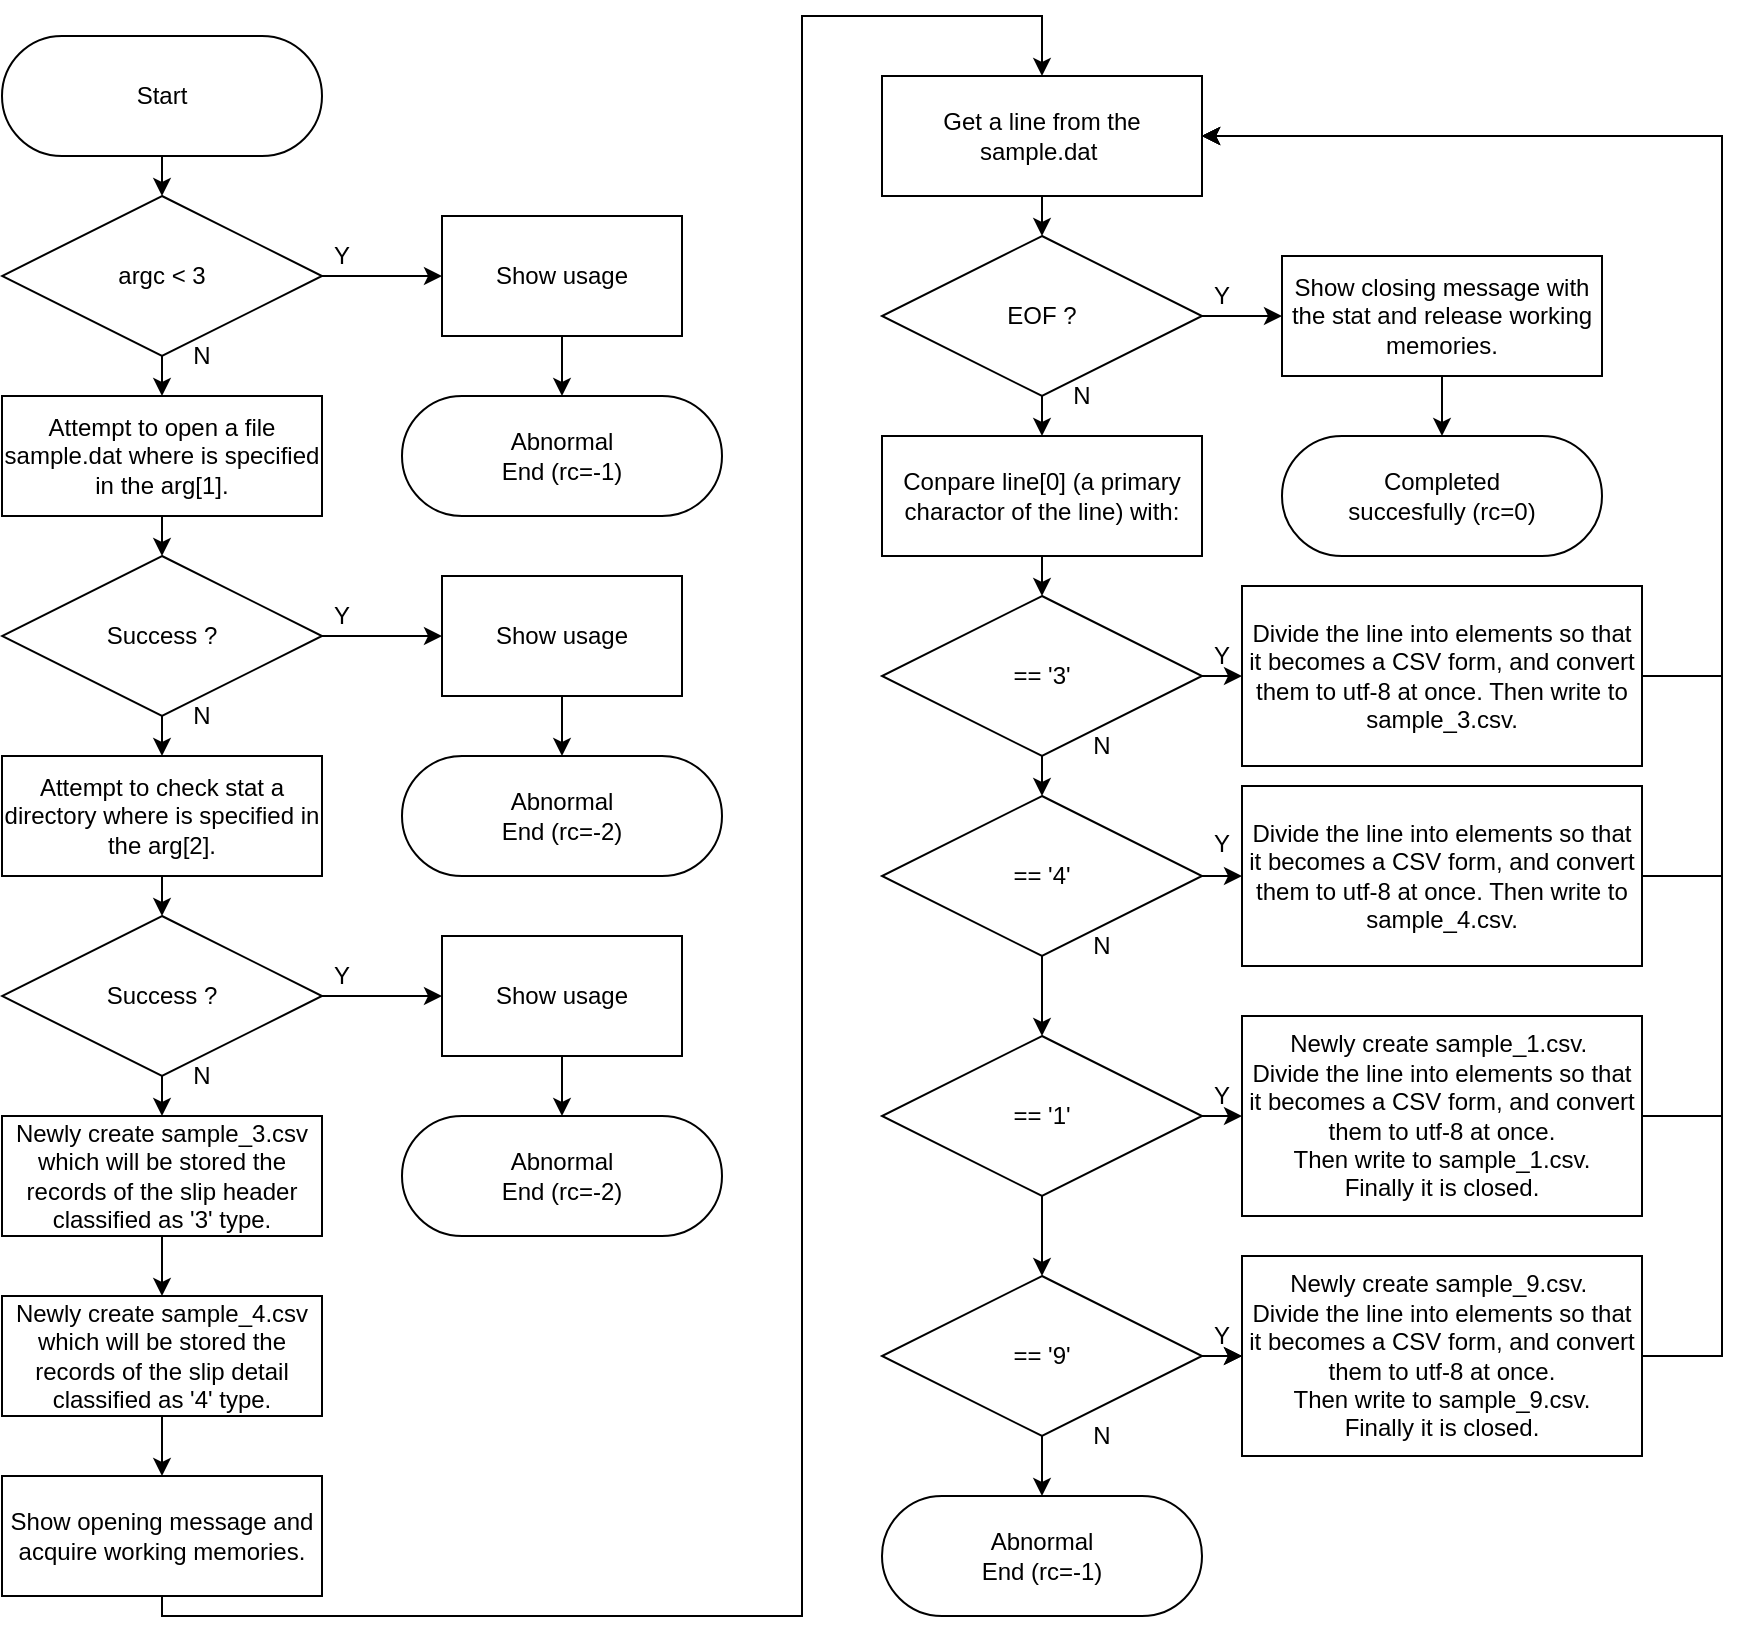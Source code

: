 <mxfile>
    <diagram id="IJrWI4dZo6eVzSpcjc1D" name="ページ1">
        <mxGraphModel dx="1128" dy="624" grid="1" gridSize="10" guides="1" tooltips="1" connect="1" arrows="1" fold="1" page="1" pageScale="1" pageWidth="1169" pageHeight="827" math="0" shadow="0">
            <root>
                <mxCell id="0"/>
                <mxCell id="1" parent="0"/>
                <mxCell id="2" value="Start" style="rounded=1;whiteSpace=wrap;html=1;arcSize=50;" parent="1" vertex="1">
                    <mxGeometry y="20" width="160" height="60" as="geometry"/>
                </mxCell>
                <mxCell id="3" value="Completed&lt;br&gt;succesfully (rc=0)" style="rounded=1;whiteSpace=wrap;html=1;arcSize=50;" parent="1" vertex="1">
                    <mxGeometry x="640" y="220" width="160" height="60" as="geometry"/>
                </mxCell>
                <mxCell id="4" value="argc &amp;lt; 3" style="rhombus;whiteSpace=wrap;html=1;" parent="1" vertex="1">
                    <mxGeometry y="100" width="160" height="80" as="geometry"/>
                </mxCell>
                <mxCell id="5" value="" style="endArrow=classic;html=1;exitX=0.5;exitY=1;exitDx=0;exitDy=0;" parent="1" source="2" target="4" edge="1">
                    <mxGeometry width="50" height="50" relative="1" as="geometry">
                        <mxPoint x="240" y="340" as="sourcePoint"/>
                        <mxPoint x="290" y="290" as="targetPoint"/>
                    </mxGeometry>
                </mxCell>
                <mxCell id="6" value="Show usage" style="rounded=0;whiteSpace=wrap;html=1;" parent="1" vertex="1">
                    <mxGeometry x="220" y="110" width="120" height="60" as="geometry"/>
                </mxCell>
                <mxCell id="7" value="" style="endArrow=classic;html=1;exitX=1;exitY=0.5;exitDx=0;exitDy=0;entryX=0;entryY=0.5;entryDx=0;entryDy=0;" parent="1" source="4" target="6" edge="1">
                    <mxGeometry width="50" height="50" relative="1" as="geometry">
                        <mxPoint x="90" y="90" as="sourcePoint"/>
                        <mxPoint x="90" y="110" as="targetPoint"/>
                    </mxGeometry>
                </mxCell>
                <mxCell id="9" value="Abnormal&lt;br&gt;End (rc=-1)" style="rounded=1;whiteSpace=wrap;html=1;arcSize=50;" parent="1" vertex="1">
                    <mxGeometry x="200" y="200" width="160" height="60" as="geometry"/>
                </mxCell>
                <mxCell id="10" value="" style="endArrow=classic;html=1;exitX=0.5;exitY=1;exitDx=0;exitDy=0;entryX=0.5;entryY=0;entryDx=0;entryDy=0;" parent="1" source="6" target="9" edge="1">
                    <mxGeometry width="50" height="50" relative="1" as="geometry">
                        <mxPoint x="195" y="150" as="sourcePoint"/>
                        <mxPoint x="250" y="150" as="targetPoint"/>
                    </mxGeometry>
                </mxCell>
                <mxCell id="11" value="Success ?" style="rhombus;whiteSpace=wrap;html=1;" parent="1" vertex="1">
                    <mxGeometry y="280" width="160" height="80" as="geometry"/>
                </mxCell>
                <mxCell id="12" value="" style="endArrow=classic;html=1;exitX=0.5;exitY=1;exitDx=0;exitDy=0;entryX=0.5;entryY=0;entryDx=0;entryDy=0;" parent="1" source="4" target="19" edge="1">
                    <mxGeometry width="50" height="50" relative="1" as="geometry">
                        <mxPoint x="80" y="180" as="sourcePoint"/>
                        <mxPoint x="80" y="210" as="targetPoint"/>
                    </mxGeometry>
                </mxCell>
                <mxCell id="13" value="Show usage" style="rounded=0;whiteSpace=wrap;html=1;" parent="1" vertex="1">
                    <mxGeometry x="220" y="290" width="120" height="60" as="geometry"/>
                </mxCell>
                <mxCell id="14" value="" style="endArrow=classic;html=1;exitX=1;exitY=0.5;exitDx=0;exitDy=0;entryX=0;entryY=0.5;entryDx=0;entryDy=0;" parent="1" source="11" target="13" edge="1">
                    <mxGeometry width="50" height="50" relative="1" as="geometry">
                        <mxPoint x="90" y="190" as="sourcePoint"/>
                        <mxPoint x="90" y="210" as="targetPoint"/>
                    </mxGeometry>
                </mxCell>
                <mxCell id="15" value="Abnormal&lt;br&gt;End (rc=-2)" style="rounded=1;whiteSpace=wrap;html=1;arcSize=50;" parent="1" vertex="1">
                    <mxGeometry x="200" y="380" width="160" height="60" as="geometry"/>
                </mxCell>
                <mxCell id="16" value="" style="endArrow=classic;html=1;exitX=0.5;exitY=1;exitDx=0;exitDy=0;entryX=0.5;entryY=0;entryDx=0;entryDy=0;" parent="1" source="13" target="15" edge="1">
                    <mxGeometry width="50" height="50" relative="1" as="geometry">
                        <mxPoint x="195" y="250" as="sourcePoint"/>
                        <mxPoint x="250" y="250" as="targetPoint"/>
                    </mxGeometry>
                </mxCell>
                <mxCell id="19" value="Attempt to open a file sample.dat where is specified in the arg[1]." style="rounded=0;whiteSpace=wrap;html=1;" parent="1" vertex="1">
                    <mxGeometry y="200" width="160" height="60" as="geometry"/>
                </mxCell>
                <mxCell id="21" value="" style="endArrow=classic;html=1;entryX=0.5;entryY=0;entryDx=0;entryDy=0;exitX=0.5;exitY=1;exitDx=0;exitDy=0;" parent="1" source="19" target="11" edge="1">
                    <mxGeometry width="50" height="50" relative="1" as="geometry">
                        <mxPoint x="50" y="270" as="sourcePoint"/>
                        <mxPoint x="90" y="220" as="targetPoint"/>
                    </mxGeometry>
                </mxCell>
                <mxCell id="22" value="Success ?" style="rhombus;whiteSpace=wrap;html=1;" parent="1" vertex="1">
                    <mxGeometry y="460" width="160" height="80" as="geometry"/>
                </mxCell>
                <mxCell id="23" value="" style="endArrow=classic;html=1;entryX=0.5;entryY=0;entryDx=0;entryDy=0;" parent="1" source="11" target="28" edge="1">
                    <mxGeometry width="50" height="50" relative="1" as="geometry">
                        <mxPoint x="185" y="350" as="sourcePoint"/>
                        <mxPoint x="185" y="380" as="targetPoint"/>
                    </mxGeometry>
                </mxCell>
                <mxCell id="24" value="Show usage" style="rounded=0;whiteSpace=wrap;html=1;" parent="1" vertex="1">
                    <mxGeometry x="220" y="470" width="120" height="60" as="geometry"/>
                </mxCell>
                <mxCell id="25" value="" style="endArrow=classic;html=1;exitX=1;exitY=0.5;exitDx=0;exitDy=0;entryX=0;entryY=0.5;entryDx=0;entryDy=0;" parent="1" source="22" target="24" edge="1">
                    <mxGeometry width="50" height="50" relative="1" as="geometry">
                        <mxPoint x="195" y="360" as="sourcePoint"/>
                        <mxPoint x="195" y="380" as="targetPoint"/>
                    </mxGeometry>
                </mxCell>
                <mxCell id="26" value="Abnormal&lt;br&gt;End (rc=-2)" style="rounded=1;whiteSpace=wrap;html=1;arcSize=50;" parent="1" vertex="1">
                    <mxGeometry x="200" y="560" width="160" height="60" as="geometry"/>
                </mxCell>
                <mxCell id="27" value="" style="endArrow=classic;html=1;exitX=0.5;exitY=1;exitDx=0;exitDy=0;entryX=0.5;entryY=0;entryDx=0;entryDy=0;" parent="1" source="24" target="26" edge="1">
                    <mxGeometry width="50" height="50" relative="1" as="geometry">
                        <mxPoint x="300" y="420" as="sourcePoint"/>
                        <mxPoint x="355" y="420" as="targetPoint"/>
                    </mxGeometry>
                </mxCell>
                <mxCell id="28" value="Attempt to check stat a directory where is specified in the arg[2]." style="rounded=0;whiteSpace=wrap;html=1;" parent="1" vertex="1">
                    <mxGeometry y="380" width="160" height="60" as="geometry"/>
                </mxCell>
                <mxCell id="29" value="" style="endArrow=classic;html=1;entryX=0.5;entryY=0;entryDx=0;entryDy=0;exitX=0.5;exitY=1;exitDx=0;exitDy=0;" parent="1" source="28" target="22" edge="1">
                    <mxGeometry width="50" height="50" relative="1" as="geometry">
                        <mxPoint x="155" y="440" as="sourcePoint"/>
                        <mxPoint x="195" y="390" as="targetPoint"/>
                    </mxGeometry>
                </mxCell>
                <mxCell id="30" value="Newly create sample_3.csv which will be stored the records of the slip header classified as '3' type." style="rounded=0;whiteSpace=wrap;html=1;" parent="1" vertex="1">
                    <mxGeometry y="560" width="160" height="60" as="geometry"/>
                </mxCell>
                <mxCell id="31" value="" style="endArrow=classic;html=1;entryX=0.5;entryY=0;entryDx=0;entryDy=0;exitX=0.5;exitY=1;exitDx=0;exitDy=0;" parent="1" source="30" target="33" edge="1">
                    <mxGeometry width="50" height="50" relative="1" as="geometry">
                        <mxPoint x="155" y="620" as="sourcePoint"/>
                        <mxPoint x="80" y="640" as="targetPoint"/>
                    </mxGeometry>
                </mxCell>
                <mxCell id="32" value="" style="endArrow=classic;html=1;exitX=0.5;exitY=1;exitDx=0;exitDy=0;" parent="1" source="22" target="30" edge="1">
                    <mxGeometry width="50" height="50" relative="1" as="geometry">
                        <mxPoint x="90" y="630" as="sourcePoint"/>
                        <mxPoint x="90" y="650" as="targetPoint"/>
                    </mxGeometry>
                </mxCell>
                <mxCell id="37" style="edgeStyle=orthogonalEdgeStyle;rounded=0;orthogonalLoop=1;jettySize=auto;html=1;exitX=0.5;exitY=1;exitDx=0;exitDy=0;entryX=0.5;entryY=0;entryDx=0;entryDy=0;" parent="1" source="35" target="40" edge="1">
                    <mxGeometry relative="1" as="geometry">
                        <mxPoint x="280" y="680" as="targetPoint"/>
                        <Array as="points">
                            <mxPoint x="80" y="810"/>
                            <mxPoint x="400" y="810"/>
                            <mxPoint x="400" y="10"/>
                            <mxPoint x="520" y="10"/>
                        </Array>
                    </mxGeometry>
                </mxCell>
                <mxCell id="33" value="Newly create sample_4.csv which will be stored the records of the slip detail classified as '4' type." style="rounded=0;whiteSpace=wrap;html=1;" parent="1" vertex="1">
                    <mxGeometry y="650" width="160" height="60" as="geometry"/>
                </mxCell>
                <mxCell id="34" value="" style="endArrow=classic;html=1;exitX=0.5;exitY=1;exitDx=0;exitDy=0;entryX=0.5;entryY=0;entryDx=0;entryDy=0;" parent="1" source="33" target="35" edge="1">
                    <mxGeometry width="50" height="50" relative="1" as="geometry">
                        <mxPoint x="550" y="280" as="sourcePoint"/>
                        <mxPoint x="560" y="100" as="targetPoint"/>
                    </mxGeometry>
                </mxCell>
                <mxCell id="35" value="Show opening message and acquire working memories." style="rounded=0;whiteSpace=wrap;html=1;" parent="1" vertex="1">
                    <mxGeometry y="740" width="160" height="60" as="geometry"/>
                </mxCell>
                <mxCell id="38" value="EOF ?" style="rhombus;whiteSpace=wrap;html=1;" parent="1" vertex="1">
                    <mxGeometry x="440" y="120" width="160" height="80" as="geometry"/>
                </mxCell>
                <mxCell id="39" value="" style="endArrow=classic;html=1;exitX=1;exitY=0.5;exitDx=0;exitDy=0;entryX=0;entryY=0.5;entryDx=0;entryDy=0;" parent="1" source="38" target="54" edge="1">
                    <mxGeometry width="50" height="50" relative="1" as="geometry">
                        <mxPoint x="620" y="200" as="sourcePoint"/>
                        <mxPoint x="660" y="160" as="targetPoint"/>
                    </mxGeometry>
                </mxCell>
                <mxCell id="40" value="Get a line from the sample.dat&amp;nbsp;" style="rounded=0;whiteSpace=wrap;html=1;" parent="1" vertex="1">
                    <mxGeometry x="440" y="40" width="160" height="60" as="geometry"/>
                </mxCell>
                <mxCell id="41" value="" style="endArrow=classic;html=1;entryX=0.5;entryY=0;entryDx=0;entryDy=0;exitX=0.5;exitY=1;exitDx=0;exitDy=0;" parent="1" source="40" target="38" edge="1">
                    <mxGeometry width="50" height="50" relative="1" as="geometry">
                        <mxPoint x="495" y="170" as="sourcePoint"/>
                        <mxPoint x="535" y="120" as="targetPoint"/>
                    </mxGeometry>
                </mxCell>
                <mxCell id="42" value="" style="endArrow=classic;html=1;exitX=0.5;exitY=1;exitDx=0;exitDy=0;entryX=0.5;entryY=0;entryDx=0;entryDy=0;" parent="1" source="38" target="45" edge="1">
                    <mxGeometry width="50" height="50" relative="1" as="geometry">
                        <mxPoint x="630" y="250" as="sourcePoint"/>
                        <mxPoint x="520" y="270" as="targetPoint"/>
                    </mxGeometry>
                </mxCell>
                <mxCell id="43" value="== '3'" style="rhombus;whiteSpace=wrap;html=1;" parent="1" vertex="1">
                    <mxGeometry x="440" y="300" width="160" height="80" as="geometry"/>
                </mxCell>
                <mxCell id="44" value="" style="endArrow=classic;html=1;exitX=0.5;exitY=1;exitDx=0;exitDy=0;entryX=0.5;entryY=0;entryDx=0;entryDy=0;" parent="1" source="43" target="47" edge="1">
                    <mxGeometry width="50" height="50" relative="1" as="geometry">
                        <mxPoint x="620" y="344" as="sourcePoint"/>
                        <mxPoint x="520" y="470" as="targetPoint"/>
                    </mxGeometry>
                </mxCell>
                <mxCell id="45" value="Conpare line[0] (a primary charactor of the line) with:" style="rounded=0;whiteSpace=wrap;html=1;" parent="1" vertex="1">
                    <mxGeometry x="440" y="220" width="160" height="60" as="geometry"/>
                </mxCell>
                <mxCell id="46" value="" style="endArrow=classic;html=1;exitX=0.5;exitY=1;exitDx=0;exitDy=0;" parent="1" source="45" target="43" edge="1">
                    <mxGeometry width="50" height="50" relative="1" as="geometry">
                        <mxPoint x="530" y="270" as="sourcePoint"/>
                        <mxPoint x="530" y="290" as="targetPoint"/>
                    </mxGeometry>
                </mxCell>
                <mxCell id="47" value="== '4'" style="rhombus;whiteSpace=wrap;html=1;" parent="1" vertex="1">
                    <mxGeometry x="440" y="400" width="160" height="80" as="geometry"/>
                </mxCell>
                <mxCell id="48" value="" style="endArrow=classic;html=1;exitX=0.5;exitY=1;exitDx=0;exitDy=0;entryX=0.5;entryY=0;entryDx=0;entryDy=0;" parent="1" source="47" target="52" edge="1">
                    <mxGeometry width="50" height="50" relative="1" as="geometry">
                        <mxPoint x="620" y="444" as="sourcePoint"/>
                        <mxPoint x="520" y="570" as="targetPoint"/>
                    </mxGeometry>
                </mxCell>
                <mxCell id="49" value="" style="endArrow=classic;html=1;exitX=0.5;exitY=1;exitDx=0;exitDy=0;entryX=0.5;entryY=0;entryDx=0;entryDy=0;" parent="1" source="52" target="50" edge="1">
                    <mxGeometry width="50" height="50" relative="1" as="geometry">
                        <mxPoint x="550" y="560" as="sourcePoint"/>
                        <mxPoint x="550" y="590" as="targetPoint"/>
                    </mxGeometry>
                </mxCell>
                <mxCell id="64" value="" style="edgeStyle=orthogonalEdgeStyle;rounded=0;orthogonalLoop=1;jettySize=auto;html=1;exitX=1;exitY=0.5;exitDx=0;exitDy=0;" parent="1" source="50" target="62" edge="1">
                    <mxGeometry relative="1" as="geometry"/>
                </mxCell>
                <mxCell id="50" value="== '9'" style="rhombus;whiteSpace=wrap;html=1;" parent="1" vertex="1">
                    <mxGeometry x="440" y="640" width="160" height="80" as="geometry"/>
                </mxCell>
                <mxCell id="51" value="" style="endArrow=classic;html=1;exitX=0.5;exitY=1;exitDx=0;exitDy=0;entryX=0.5;entryY=0;entryDx=0;entryDy=0;" parent="1" source="50" target="53" edge="1">
                    <mxGeometry width="50" height="50" relative="1" as="geometry">
                        <mxPoint x="650" y="564" as="sourcePoint"/>
                        <mxPoint x="520" y="760" as="targetPoint"/>
                    </mxGeometry>
                </mxCell>
                <mxCell id="52" value="== '1'" style="rhombus;whiteSpace=wrap;html=1;" parent="1" vertex="1">
                    <mxGeometry x="440" y="520" width="160" height="80" as="geometry"/>
                </mxCell>
                <mxCell id="53" value="Abnormal&lt;br&gt;End (rc=-1)" style="rounded=1;whiteSpace=wrap;html=1;arcSize=50;" parent="1" vertex="1">
                    <mxGeometry x="440" y="750" width="160" height="60" as="geometry"/>
                </mxCell>
                <mxCell id="54" value="Show closing message with the stat and release working memories." style="rounded=0;whiteSpace=wrap;html=1;" parent="1" vertex="1">
                    <mxGeometry x="640" y="130" width="160" height="60" as="geometry"/>
                </mxCell>
                <mxCell id="55" value="" style="endArrow=classic;html=1;exitX=0.5;exitY=1;exitDx=0;exitDy=0;entryX=0.5;entryY=0;entryDx=0;entryDy=0;" parent="1" source="54" target="3" edge="1">
                    <mxGeometry width="50" height="50" relative="1" as="geometry">
                        <mxPoint x="290" y="180" as="sourcePoint"/>
                        <mxPoint x="290" y="210" as="targetPoint"/>
                    </mxGeometry>
                </mxCell>
                <mxCell id="56" value="&lt;span class=&quot;VIiyi&quot; lang=&quot;en&quot;&gt;&lt;span class=&quot;JLqJ4b ChMk0b&quot;&gt;&lt;span&gt;Divide the line into elements so that it becomes a CSV form, and convert them to utf-8 at once.&lt;/span&gt;&lt;/span&gt; &lt;span class=&quot;JLqJ4b ChMk0b&quot;&gt;&lt;span&gt;Then write to sample_3.csv.&lt;/span&gt;&lt;/span&gt;&lt;/span&gt;" style="rounded=0;whiteSpace=wrap;html=1;" parent="1" vertex="1">
                    <mxGeometry x="620" y="295" width="200" height="90" as="geometry"/>
                </mxCell>
                <mxCell id="57" value="" style="endArrow=classic;html=1;exitX=1;exitY=0.5;exitDx=0;exitDy=0;entryX=0;entryY=0.5;entryDx=0;entryDy=0;" parent="1" source="43" target="56" edge="1">
                    <mxGeometry width="50" height="50" relative="1" as="geometry">
                        <mxPoint x="530" y="290" as="sourcePoint"/>
                        <mxPoint x="530" y="310" as="targetPoint"/>
                    </mxGeometry>
                </mxCell>
                <mxCell id="58" value="&lt;span class=&quot;VIiyi&quot; lang=&quot;en&quot;&gt;&lt;span class=&quot;JLqJ4b ChMk0b&quot;&gt;&lt;span&gt;Divide the line into elements so that it becomes a CSV form, and convert them to utf-8 at once.&lt;/span&gt;&lt;/span&gt; &lt;span class=&quot;JLqJ4b ChMk0b&quot;&gt;&lt;span&gt;Then write to sample_4.csv.&lt;/span&gt;&lt;/span&gt;&lt;/span&gt;" style="rounded=0;whiteSpace=wrap;html=1;" parent="1" vertex="1">
                    <mxGeometry x="620" y="395" width="200" height="90" as="geometry"/>
                </mxCell>
                <mxCell id="59" value="" style="endArrow=classic;html=1;exitX=1;exitY=0.5;exitDx=0;exitDy=0;entryX=0;entryY=0.5;entryDx=0;entryDy=0;" parent="1" source="47" target="58" edge="1">
                    <mxGeometry width="50" height="50" relative="1" as="geometry">
                        <mxPoint x="600" y="440" as="sourcePoint"/>
                        <mxPoint x="530" y="410" as="targetPoint"/>
                    </mxGeometry>
                </mxCell>
                <mxCell id="60" value="&lt;span class=&quot;VIiyi&quot; lang=&quot;en&quot;&gt;&lt;span class=&quot;JLqJ4b ChMk0b&quot;&gt;Newly create sample_1.csv.&amp;nbsp;&lt;br&gt;&lt;span&gt;Divide the line into elements so that it becomes a CSV form, and convert them to utf-8 at once.&lt;/span&gt;&lt;/span&gt; &lt;br&gt;&lt;span class=&quot;JLqJ4b ChMk0b&quot;&gt;&lt;span&gt;Then write to sample_1.csv.&lt;br&gt;Finally it is closed.&lt;br&gt;&lt;/span&gt;&lt;/span&gt;&lt;/span&gt;" style="rounded=0;whiteSpace=wrap;html=1;" parent="1" vertex="1">
                    <mxGeometry x="620" y="510" width="200" height="100" as="geometry"/>
                </mxCell>
                <mxCell id="61" value="" style="endArrow=classic;html=1;entryX=0;entryY=0.5;entryDx=0;entryDy=0;" parent="1" target="60" edge="1">
                    <mxGeometry width="50" height="50" relative="1" as="geometry">
                        <mxPoint x="600" y="560" as="sourcePoint"/>
                        <mxPoint x="530" y="530" as="targetPoint"/>
                    </mxGeometry>
                </mxCell>
                <mxCell id="62" value="&lt;span class=&quot;VIiyi&quot; lang=&quot;en&quot;&gt;&lt;span class=&quot;JLqJ4b ChMk0b&quot;&gt;Newly create sample_9.csv.&amp;nbsp;&lt;br&gt;&lt;span&gt;Divide the line into elements so that it becomes a CSV form, and convert them to utf-8 at once.&lt;/span&gt;&lt;/span&gt; &lt;br&gt;&lt;span class=&quot;JLqJ4b ChMk0b&quot;&gt;&lt;span&gt;Then write to sample_9.csv.&lt;br&gt;Finally it is closed.&lt;br&gt;&lt;/span&gt;&lt;/span&gt;&lt;/span&gt;" style="rounded=0;whiteSpace=wrap;html=1;" parent="1" vertex="1">
                    <mxGeometry x="620" y="630" width="200" height="100" as="geometry"/>
                </mxCell>
                <mxCell id="63" value="" style="endArrow=classic;html=1;entryX=0;entryY=0.5;entryDx=0;entryDy=0;" parent="1" target="62" edge="1">
                    <mxGeometry width="50" height="50" relative="1" as="geometry">
                        <mxPoint x="600" y="680" as="sourcePoint"/>
                        <mxPoint x="530" y="650" as="targetPoint"/>
                    </mxGeometry>
                </mxCell>
                <mxCell id="65" style="edgeStyle=orthogonalEdgeStyle;rounded=0;orthogonalLoop=1;jettySize=auto;html=1;entryX=1;entryY=0.5;entryDx=0;entryDy=0;exitX=1;exitY=0.5;exitDx=0;exitDy=0;" parent="1" source="56" target="40" edge="1">
                    <mxGeometry relative="1" as="geometry">
                        <mxPoint x="820" y="340" as="sourcePoint"/>
                        <mxPoint x="530" y="50" as="targetPoint"/>
                        <Array as="points">
                            <mxPoint x="860" y="340"/>
                            <mxPoint x="860" y="70"/>
                        </Array>
                    </mxGeometry>
                </mxCell>
                <mxCell id="66" style="edgeStyle=orthogonalEdgeStyle;rounded=0;orthogonalLoop=1;jettySize=auto;html=1;entryX=1;entryY=0.5;entryDx=0;entryDy=0;exitX=1;exitY=0.5;exitDx=0;exitDy=0;" parent="1" source="58" target="40" edge="1">
                    <mxGeometry relative="1" as="geometry">
                        <mxPoint x="810.0" y="350" as="sourcePoint"/>
                        <mxPoint x="610" y="80" as="targetPoint"/>
                        <Array as="points">
                            <mxPoint x="860" y="440"/>
                            <mxPoint x="860" y="70"/>
                        </Array>
                    </mxGeometry>
                </mxCell>
                <mxCell id="67" style="edgeStyle=orthogonalEdgeStyle;rounded=0;orthogonalLoop=1;jettySize=auto;html=1;entryX=1;entryY=0.5;entryDx=0;entryDy=0;exitX=1;exitY=0.5;exitDx=0;exitDy=0;" parent="1" source="60" target="40" edge="1">
                    <mxGeometry relative="1" as="geometry">
                        <mxPoint x="810.0" y="450.0" as="sourcePoint"/>
                        <mxPoint x="610" y="80" as="targetPoint"/>
                        <Array as="points">
                            <mxPoint x="860" y="560"/>
                            <mxPoint x="860" y="70"/>
                        </Array>
                    </mxGeometry>
                </mxCell>
                <mxCell id="68" style="edgeStyle=orthogonalEdgeStyle;rounded=0;orthogonalLoop=1;jettySize=auto;html=1;entryX=1;entryY=0.5;entryDx=0;entryDy=0;exitX=1;exitY=0.5;exitDx=0;exitDy=0;" parent="1" source="62" target="40" edge="1">
                    <mxGeometry relative="1" as="geometry">
                        <mxPoint x="820.0" y="460.0" as="sourcePoint"/>
                        <mxPoint x="620" y="90" as="targetPoint"/>
                        <Array as="points">
                            <mxPoint x="860" y="680"/>
                            <mxPoint x="860" y="70"/>
                        </Array>
                    </mxGeometry>
                </mxCell>
                <mxCell id="69" value="N" style="text;html=1;strokeColor=none;fillColor=none;align=center;verticalAlign=middle;whiteSpace=wrap;rounded=0;" parent="1" vertex="1">
                    <mxGeometry x="90" y="170" width="20" height="20" as="geometry"/>
                </mxCell>
                <mxCell id="70" value="Y" style="text;html=1;strokeColor=none;fillColor=none;align=center;verticalAlign=middle;whiteSpace=wrap;rounded=0;" parent="1" vertex="1">
                    <mxGeometry x="160" y="120" width="20" height="20" as="geometry"/>
                </mxCell>
                <mxCell id="71" value="Y" style="text;html=1;strokeColor=none;fillColor=none;align=center;verticalAlign=middle;whiteSpace=wrap;rounded=0;" parent="1" vertex="1">
                    <mxGeometry x="160" y="300" width="20" height="20" as="geometry"/>
                </mxCell>
                <mxCell id="72" value="Y" style="text;html=1;strokeColor=none;fillColor=none;align=center;verticalAlign=middle;whiteSpace=wrap;rounded=0;" parent="1" vertex="1">
                    <mxGeometry x="160" y="480" width="20" height="20" as="geometry"/>
                </mxCell>
                <mxCell id="73" value="Y" style="text;html=1;strokeColor=none;fillColor=none;align=center;verticalAlign=middle;whiteSpace=wrap;rounded=0;" parent="1" vertex="1">
                    <mxGeometry x="600" y="140" width="20" height="20" as="geometry"/>
                </mxCell>
                <mxCell id="74" value="Y" style="text;html=1;strokeColor=none;fillColor=none;align=center;verticalAlign=middle;whiteSpace=wrap;rounded=0;" parent="1" vertex="1">
                    <mxGeometry x="600" y="320" width="20" height="20" as="geometry"/>
                </mxCell>
                <mxCell id="75" value="Y" style="text;html=1;strokeColor=none;fillColor=none;align=center;verticalAlign=middle;whiteSpace=wrap;rounded=0;" parent="1" vertex="1">
                    <mxGeometry x="600" y="414" width="20" height="20" as="geometry"/>
                </mxCell>
                <mxCell id="77" value="Y" style="text;html=1;strokeColor=none;fillColor=none;align=center;verticalAlign=middle;whiteSpace=wrap;rounded=0;" parent="1" vertex="1">
                    <mxGeometry x="600" y="540" width="20" height="20" as="geometry"/>
                </mxCell>
                <mxCell id="78" value="Y" style="text;html=1;strokeColor=none;fillColor=none;align=center;verticalAlign=middle;whiteSpace=wrap;rounded=0;" parent="1" vertex="1">
                    <mxGeometry x="600" y="660" width="20" height="20" as="geometry"/>
                </mxCell>
                <mxCell id="79" value="N" style="text;html=1;strokeColor=none;fillColor=none;align=center;verticalAlign=middle;whiteSpace=wrap;rounded=0;" parent="1" vertex="1">
                    <mxGeometry x="90" y="350" width="20" height="20" as="geometry"/>
                </mxCell>
                <mxCell id="80" value="N" style="text;html=1;strokeColor=none;fillColor=none;align=center;verticalAlign=middle;whiteSpace=wrap;rounded=0;" parent="1" vertex="1">
                    <mxGeometry x="90" y="530" width="20" height="20" as="geometry"/>
                </mxCell>
                <mxCell id="82" value="N" style="text;html=1;strokeColor=none;fillColor=none;align=center;verticalAlign=middle;whiteSpace=wrap;rounded=0;" parent="1" vertex="1">
                    <mxGeometry x="530" y="190" width="20" height="20" as="geometry"/>
                </mxCell>
                <mxCell id="83" value="N" style="text;html=1;strokeColor=none;fillColor=none;align=center;verticalAlign=middle;whiteSpace=wrap;rounded=0;" parent="1" vertex="1">
                    <mxGeometry x="540" y="365" width="20" height="20" as="geometry"/>
                </mxCell>
                <mxCell id="85" value="N" style="text;html=1;strokeColor=none;fillColor=none;align=center;verticalAlign=middle;whiteSpace=wrap;rounded=0;" parent="1" vertex="1">
                    <mxGeometry x="540" y="465" width="20" height="20" as="geometry"/>
                </mxCell>
                <mxCell id="86" value="N" style="text;html=1;strokeColor=none;fillColor=none;align=center;verticalAlign=middle;whiteSpace=wrap;rounded=0;" parent="1" vertex="1">
                    <mxGeometry x="540" y="710" width="20" height="20" as="geometry"/>
                </mxCell>
            </root>
        </mxGraphModel>
    </diagram>
</mxfile>